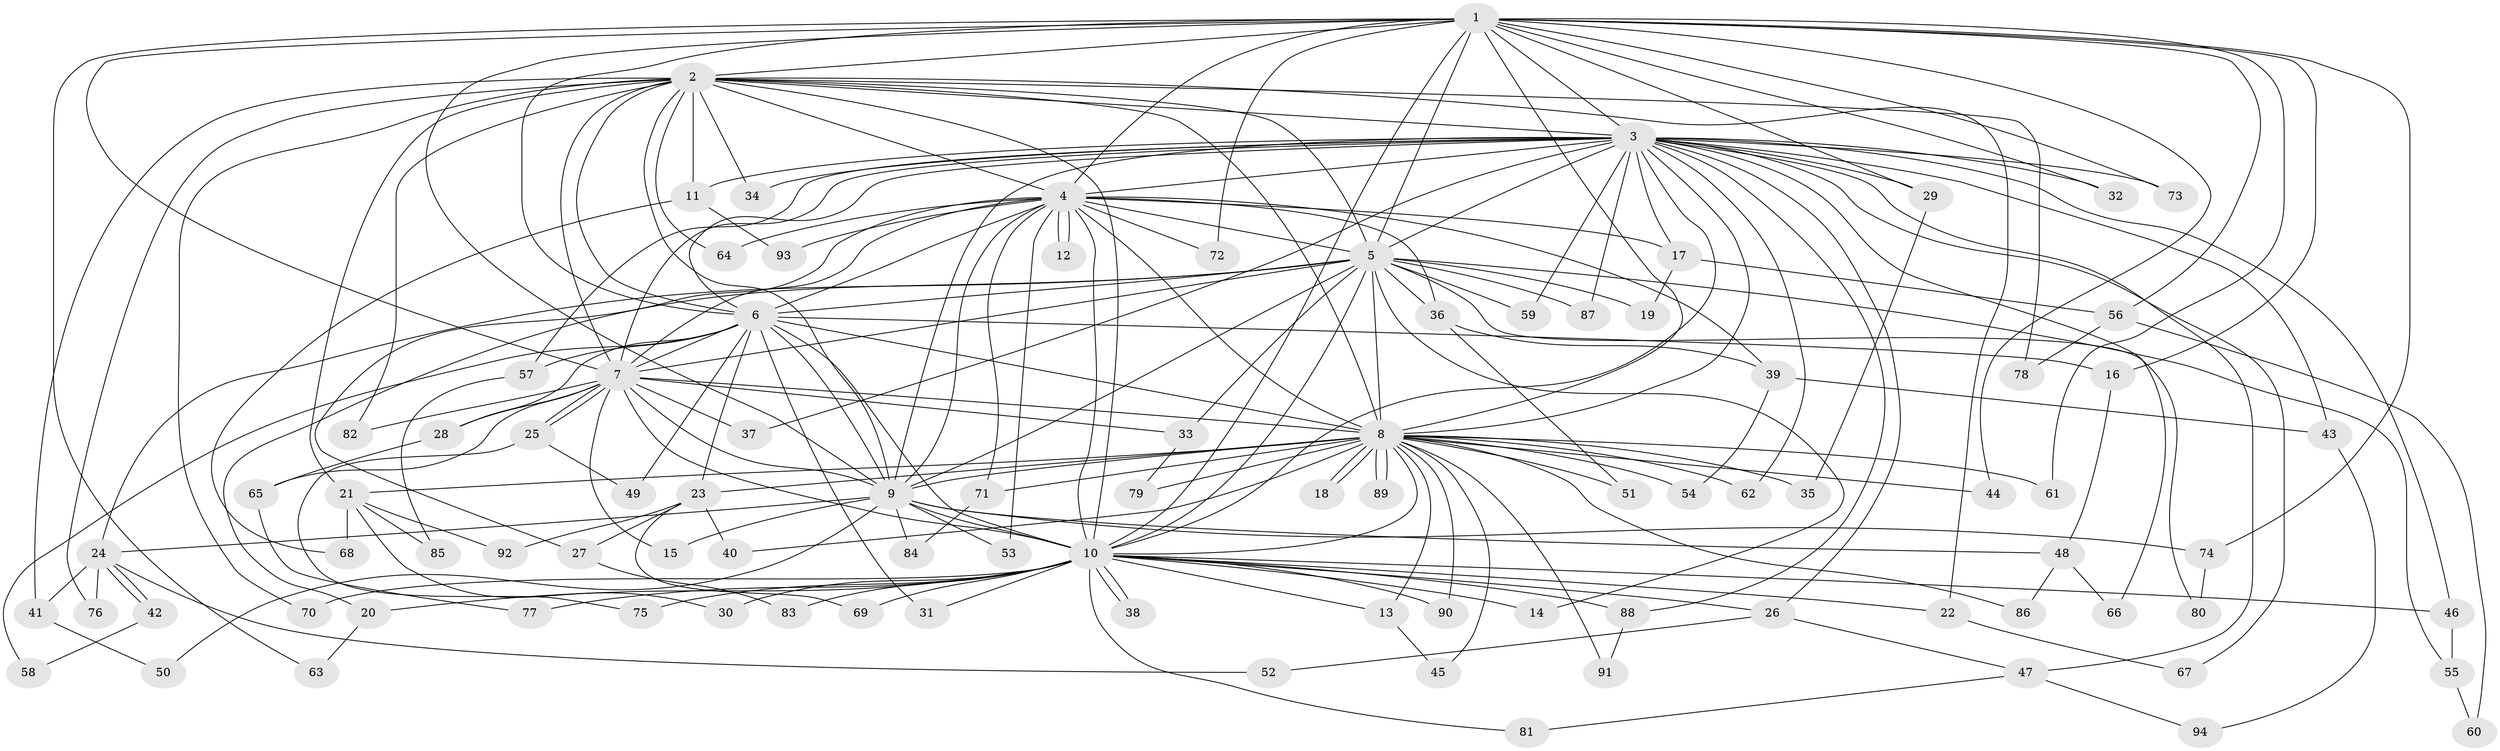 // coarse degree distribution, {22: 0.02702702702702703, 1: 0.16216216216216217, 2: 0.5945945945945946, 3: 0.10810810810810811, 12: 0.02702702702702703, 16: 0.02702702702702703, 18: 0.02702702702702703, 4: 0.02702702702702703}
// Generated by graph-tools (version 1.1) at 2025/46/03/04/25 21:46:50]
// undirected, 94 vertices, 213 edges
graph export_dot {
graph [start="1"]
  node [color=gray90,style=filled];
  1;
  2;
  3;
  4;
  5;
  6;
  7;
  8;
  9;
  10;
  11;
  12;
  13;
  14;
  15;
  16;
  17;
  18;
  19;
  20;
  21;
  22;
  23;
  24;
  25;
  26;
  27;
  28;
  29;
  30;
  31;
  32;
  33;
  34;
  35;
  36;
  37;
  38;
  39;
  40;
  41;
  42;
  43;
  44;
  45;
  46;
  47;
  48;
  49;
  50;
  51;
  52;
  53;
  54;
  55;
  56;
  57;
  58;
  59;
  60;
  61;
  62;
  63;
  64;
  65;
  66;
  67;
  68;
  69;
  70;
  71;
  72;
  73;
  74;
  75;
  76;
  77;
  78;
  79;
  80;
  81;
  82;
  83;
  84;
  85;
  86;
  87;
  88;
  89;
  90;
  91;
  92;
  93;
  94;
  1 -- 2;
  1 -- 3;
  1 -- 4;
  1 -- 5;
  1 -- 6;
  1 -- 7;
  1 -- 8;
  1 -- 9;
  1 -- 10;
  1 -- 16;
  1 -- 29;
  1 -- 32;
  1 -- 44;
  1 -- 56;
  1 -- 61;
  1 -- 63;
  1 -- 72;
  1 -- 73;
  1 -- 74;
  2 -- 3;
  2 -- 4;
  2 -- 5;
  2 -- 6;
  2 -- 7;
  2 -- 8;
  2 -- 9;
  2 -- 10;
  2 -- 11;
  2 -- 21;
  2 -- 22;
  2 -- 34;
  2 -- 41;
  2 -- 64;
  2 -- 70;
  2 -- 76;
  2 -- 78;
  2 -- 82;
  3 -- 4;
  3 -- 5;
  3 -- 6;
  3 -- 7;
  3 -- 8;
  3 -- 9;
  3 -- 10;
  3 -- 11;
  3 -- 17;
  3 -- 26;
  3 -- 29;
  3 -- 32;
  3 -- 34;
  3 -- 37;
  3 -- 43;
  3 -- 46;
  3 -- 47;
  3 -- 57;
  3 -- 59;
  3 -- 62;
  3 -- 66;
  3 -- 67;
  3 -- 73;
  3 -- 87;
  3 -- 88;
  4 -- 5;
  4 -- 6;
  4 -- 7;
  4 -- 8;
  4 -- 9;
  4 -- 10;
  4 -- 12;
  4 -- 12;
  4 -- 17;
  4 -- 27;
  4 -- 36;
  4 -- 39;
  4 -- 53;
  4 -- 64;
  4 -- 71;
  4 -- 72;
  4 -- 93;
  5 -- 6;
  5 -- 7;
  5 -- 8;
  5 -- 9;
  5 -- 10;
  5 -- 14;
  5 -- 19;
  5 -- 20;
  5 -- 24;
  5 -- 33;
  5 -- 36;
  5 -- 55;
  5 -- 59;
  5 -- 80;
  5 -- 87;
  6 -- 7;
  6 -- 8;
  6 -- 9;
  6 -- 10;
  6 -- 16;
  6 -- 23;
  6 -- 28;
  6 -- 31;
  6 -- 49;
  6 -- 57;
  6 -- 58;
  7 -- 8;
  7 -- 9;
  7 -- 10;
  7 -- 15;
  7 -- 25;
  7 -- 25;
  7 -- 28;
  7 -- 33;
  7 -- 37;
  7 -- 65;
  7 -- 82;
  8 -- 9;
  8 -- 10;
  8 -- 13;
  8 -- 18;
  8 -- 18;
  8 -- 21;
  8 -- 23;
  8 -- 35;
  8 -- 40;
  8 -- 44;
  8 -- 45;
  8 -- 51;
  8 -- 54;
  8 -- 61;
  8 -- 62;
  8 -- 71;
  8 -- 79;
  8 -- 86;
  8 -- 89;
  8 -- 89;
  8 -- 90;
  8 -- 91;
  9 -- 10;
  9 -- 15;
  9 -- 24;
  9 -- 48;
  9 -- 50;
  9 -- 53;
  9 -- 74;
  9 -- 84;
  10 -- 13;
  10 -- 14;
  10 -- 20;
  10 -- 22;
  10 -- 26;
  10 -- 30;
  10 -- 31;
  10 -- 38;
  10 -- 38;
  10 -- 46;
  10 -- 69;
  10 -- 70;
  10 -- 75;
  10 -- 77;
  10 -- 81;
  10 -- 83;
  10 -- 88;
  10 -- 90;
  11 -- 68;
  11 -- 93;
  13 -- 45;
  16 -- 48;
  17 -- 19;
  17 -- 56;
  20 -- 63;
  21 -- 30;
  21 -- 68;
  21 -- 85;
  21 -- 92;
  22 -- 67;
  23 -- 27;
  23 -- 40;
  23 -- 69;
  23 -- 92;
  24 -- 41;
  24 -- 42;
  24 -- 42;
  24 -- 52;
  24 -- 76;
  25 -- 49;
  25 -- 75;
  26 -- 47;
  26 -- 52;
  27 -- 83;
  28 -- 65;
  29 -- 35;
  33 -- 79;
  36 -- 39;
  36 -- 51;
  39 -- 43;
  39 -- 54;
  41 -- 50;
  42 -- 58;
  43 -- 94;
  46 -- 55;
  47 -- 81;
  47 -- 94;
  48 -- 66;
  48 -- 86;
  55 -- 60;
  56 -- 60;
  56 -- 78;
  57 -- 85;
  65 -- 77;
  71 -- 84;
  74 -- 80;
  88 -- 91;
}
